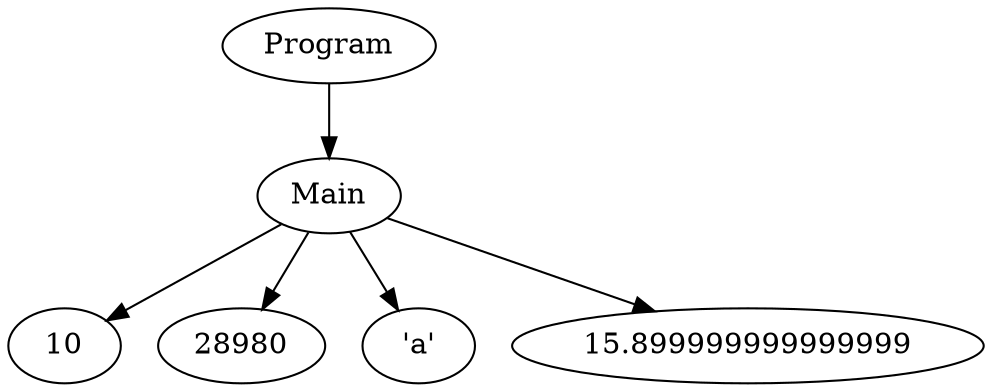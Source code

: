 digraph AST {
"140367441415184" [label="Program"];
"140367441415184" -> "140367441417968";
"140367441417968" [label="Main"];
"140367441417968" -> "140367441415472";
"140367441415472" [label="10"];
"140367441417968" -> "140367441419552";
"140367441419552" [label="28980"];
"140367441417968" -> "140367441416000";
"140367441416000" [label="'a'"];
"140367441417968" -> "140367441414800";
"140367441414800" [label="15.899999999999999"];
}
